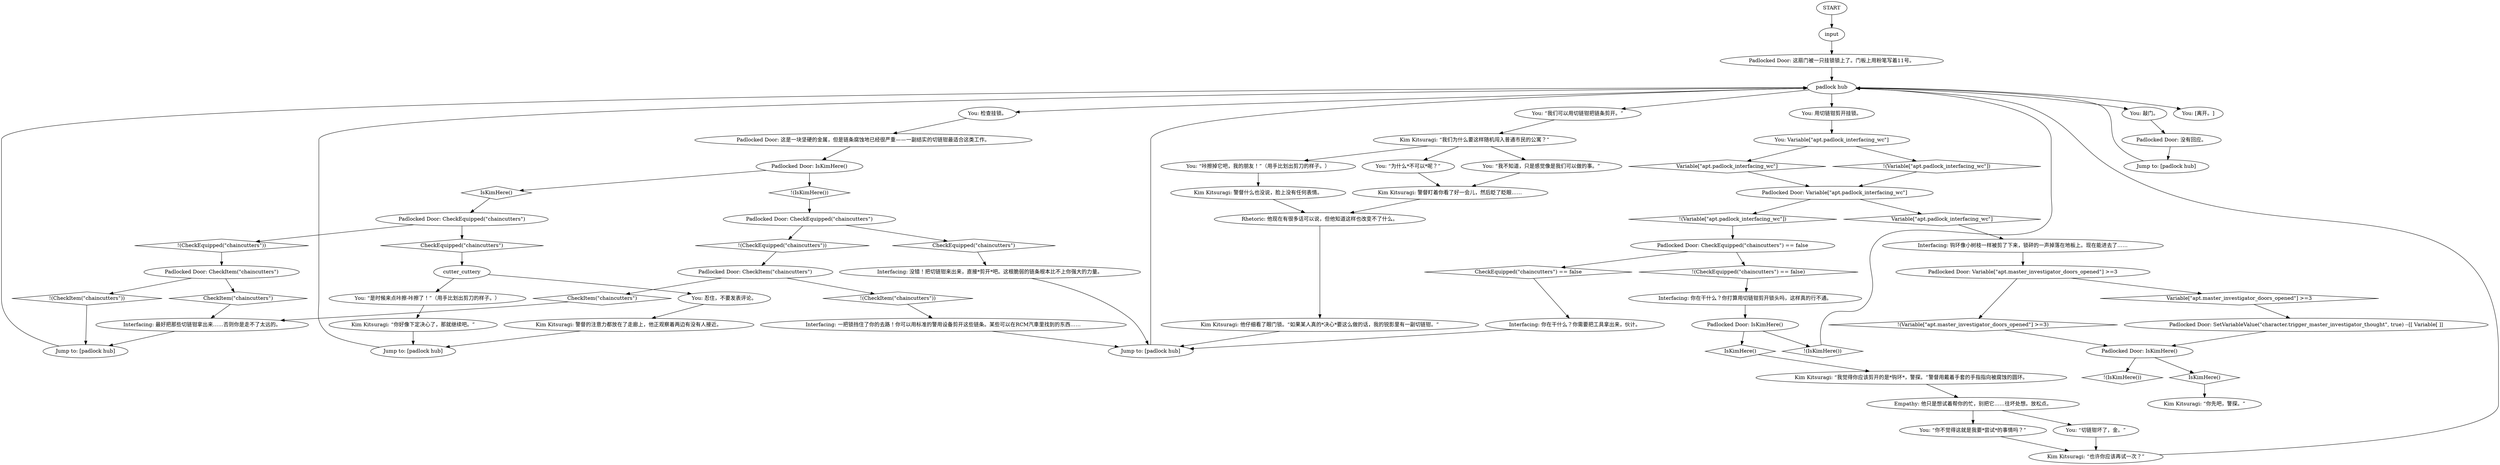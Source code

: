 # APT / MAZOV DOOR
# DOOR, APARTMENT #11 (turns into door. can lockpick and get into?)
#
#1. Use the wirecutters to cut the chain.
#If you don't have them, the door suggests it. The chain is very flimsy. 
#Exactly the same structure as other doors. 
#
#1. Observe the padlock. - the weakness here is in chain.
#
#Option to get a task if you do not have the chaincutters.
# ==================================================
digraph G {
	  0 [label="START"];
	  1 [label="input"];
	  3 [label="Kim Kitsuragi: “我们为什么要这样随机闯入普通市民的公寓？”"];
	  4 [label="Rhetoric: 他现在有很多话可以说，但他知道这样也改变不了什么。"];
	  5 [label="Padlocked Door: SetVariableValue(\"character.trigger_master_investigator_thought\", true) --[[ Variable[ ]]"];
	  6 [label="You: “为什么*不可以*呢？”"];
	  7 [label="Padlocked Door: Variable[\"apt.master_investigator_doors_opened\"] >=3"];
	  8 [label="Variable[\"apt.master_investigator_doors_opened\"] >=3", shape=diamond];
	  9 [label="!(Variable[\"apt.master_investigator_doors_opened\"] >=3)", shape=diamond];
	  10 [label="Kim Kitsuragi: “我觉得你应该剪开的是*钩环*，警探。”警督用戴着手套的手指指向被腐蚀的圆环。"];
	  11 [label="Empathy: 他只是想试着帮你的忙，别把它……往坏处想。放松点。"];
	  12 [label="You: 用切链钳剪开挂锁。"];
	  13 [label="You: Variable[\"apt.padlock_interfacing_wc\"]"];
	  14 [label="Variable[\"apt.padlock_interfacing_wc\"]", shape=diamond];
	  15 [label="!(Variable[\"apt.padlock_interfacing_wc\"])", shape=diamond];
	  16 [label="You: “是时候来点咔擦-咔擦了！”（用手比划出剪刀的样子。）"];
	  17 [label="Interfacing: 一把锁挡住了你的去路！你可以用标准的警用设备剪开这些链条。某些可以在RCM汽車里找到的东西……"];
	  18 [label="You: “我不知道，只是感觉像是我们可以做的事。”"];
	  19 [label="Padlocked Door: Variable[\"apt.padlock_interfacing_wc\"]"];
	  20 [label="Variable[\"apt.padlock_interfacing_wc\"]", shape=diamond];
	  21 [label="!(Variable[\"apt.padlock_interfacing_wc\"])", shape=diamond];
	  22 [label="Kim Kitsuragi: “你好像下定决心了，那就继续吧。”"];
	  23 [label="Jump to: [padlock hub]"];
	  24 [label="Padlocked Door: CheckEquipped(\"chaincutters\") == false"];
	  25 [label="CheckEquipped(\"chaincutters\") == false", shape=diamond];
	  26 [label="!(CheckEquipped(\"chaincutters\") == false)", shape=diamond];
	  27 [label="You: “我们可以用切链钳把链条剪开。”"];
	  28 [label="Kim Kitsuragi: 警督什么也没说，脸上没有任何表情。"];
	  29 [label="Interfacing: 钩环像小树枝一样被剪了下来，锁砰的一声掉落在地板上。现在能进去了……"];
	  30 [label="Jump to: [padlock hub]"];
	  31 [label="Kim Kitsuragi: “也许你应该再试一次？”"];
	  32 [label="Padlocked Door: 这扇门被一只挂锁锁上了。门板上用粉笔写着11号。"];
	  33 [label="Padlocked Door: CheckItem(\"chaincutters\")"];
	  34 [label="CheckItem(\"chaincutters\")", shape=diamond];
	  35 [label="!(CheckItem(\"chaincutters\"))", shape=diamond];
	  36 [label="Padlocked Door: 没有回应。"];
	  37 [label="cutter_cuttery"];
	  38 [label="Padlocked Door: CheckItem(\"chaincutters\")"];
	  39 [label="CheckItem(\"chaincutters\")", shape=diamond];
	  40 [label="!(CheckItem(\"chaincutters\"))", shape=diamond];
	  41 [label="Kim Kitsuragi: 警督盯着你看了好一会儿，然后眨了眨眼……"];
	  42 [label="You: [离开。]"];
	  43 [label="Jump to: [padlock hub]"];
	  44 [label="Kim Kitsuragi: “你先吧，警探。”"];
	  45 [label="You: “咔擦掉它吧，我的朋友！”（用手比划出剪刀的样子。）"];
	  46 [label="Kim Kitsuragi: 他仔细看了眼门锁。“如果某人真的*决心*要这么做的话，我的锐影里有一副切链钳。”"];
	  47 [label="Padlocked Door: CheckEquipped(\"chaincutters\")"];
	  48 [label="CheckEquipped(\"chaincutters\")", shape=diamond];
	  49 [label="!(CheckEquipped(\"chaincutters\"))", shape=diamond];
	  50 [label="Padlocked Door: IsKimHere()"];
	  51 [label="IsKimHere()", shape=diamond];
	  52 [label="!(IsKimHere())", shape=diamond];
	  53 [label="padlock hub"];
	  54 [label="You: 检查挂锁。"];
	  55 [label="You: “你不觉得这就是我要*尝试*的事情吗？”"];
	  56 [label="Interfacing: 你在干什么？你需要把工具拿出来，伙计。"];
	  57 [label="You: 敲门。"];
	  58 [label="Interfacing: 没错！把切链钳来出来，直接*剪开*吧。这根脆弱的链条根本比不上你强大的力量。"];
	  59 [label="Padlocked Door: 这是一块坚硬的金属，但是链条腐蚀地已经很严重——一副结实的切链钳最适合这类工作。"];
	  60 [label="Padlocked Door: IsKimHere()"];
	  61 [label="IsKimHere()", shape=diamond];
	  62 [label="!(IsKimHere())", shape=diamond];
	  63 [label="Padlocked Door: IsKimHere()"];
	  64 [label="IsKimHere()", shape=diamond];
	  65 [label="!(IsKimHere())", shape=diamond];
	  66 [label="Interfacing: 你在干什么？你打算用切链钳剪开锁头吗，这样真的行不通。"];
	  67 [label="You: 忍住，不要发表评论。"];
	  68 [label="Padlocked Door: CheckEquipped(\"chaincutters\")"];
	  69 [label="CheckEquipped(\"chaincutters\")", shape=diamond];
	  70 [label="!(CheckEquipped(\"chaincutters\"))", shape=diamond];
	  71 [label="Jump to: [padlock hub]"];
	  72 [label="Kim Kitsuragi: 警督的注意力都放在了走廊上，他正观察着两边有没有人接近。"];
	  73 [label="You: “切链钳坏了，金。”"];
	  74 [label="Interfacing: 最好把那些切链钳拿出来……否则你是走不了太远的。"];
	  0 -> 1
	  1 -> 32
	  3 -> 18
	  3 -> 45
	  3 -> 6
	  4 -> 46
	  5 -> 63
	  6 -> 41
	  7 -> 8
	  7 -> 9
	  8 -> 5
	  9 -> 63
	  10 -> 11
	  11 -> 73
	  11 -> 55
	  12 -> 13
	  13 -> 14
	  13 -> 15
	  14 -> 19
	  15 -> 19
	  16 -> 22
	  17 -> 43
	  18 -> 41
	  19 -> 20
	  19 -> 21
	  20 -> 29
	  21 -> 24
	  22 -> 23
	  23 -> 53
	  24 -> 25
	  24 -> 26
	  25 -> 56
	  26 -> 66
	  27 -> 3
	  28 -> 4
	  29 -> 7
	  30 -> 53
	  31 -> 53
	  32 -> 53
	  33 -> 34
	  33 -> 35
	  34 -> 74
	  35 -> 17
	  36 -> 30
	  37 -> 16
	  37 -> 67
	  38 -> 40
	  38 -> 39
	  39 -> 74
	  40 -> 71
	  41 -> 4
	  43 -> 53
	  45 -> 28
	  46 -> 43
	  47 -> 48
	  47 -> 49
	  48 -> 37
	  49 -> 38
	  50 -> 51
	  50 -> 52
	  51 -> 10
	  52 -> 53
	  53 -> 42
	  53 -> 12
	  53 -> 54
	  53 -> 57
	  53 -> 27
	  54 -> 59
	  55 -> 31
	  56 -> 43
	  57 -> 36
	  58 -> 43
	  59 -> 60
	  60 -> 61
	  60 -> 62
	  61 -> 47
	  62 -> 68
	  63 -> 64
	  63 -> 65
	  64 -> 44
	  66 -> 50
	  67 -> 72
	  68 -> 69
	  68 -> 70
	  69 -> 58
	  70 -> 33
	  71 -> 53
	  72 -> 23
	  73 -> 31
	  74 -> 71
}

